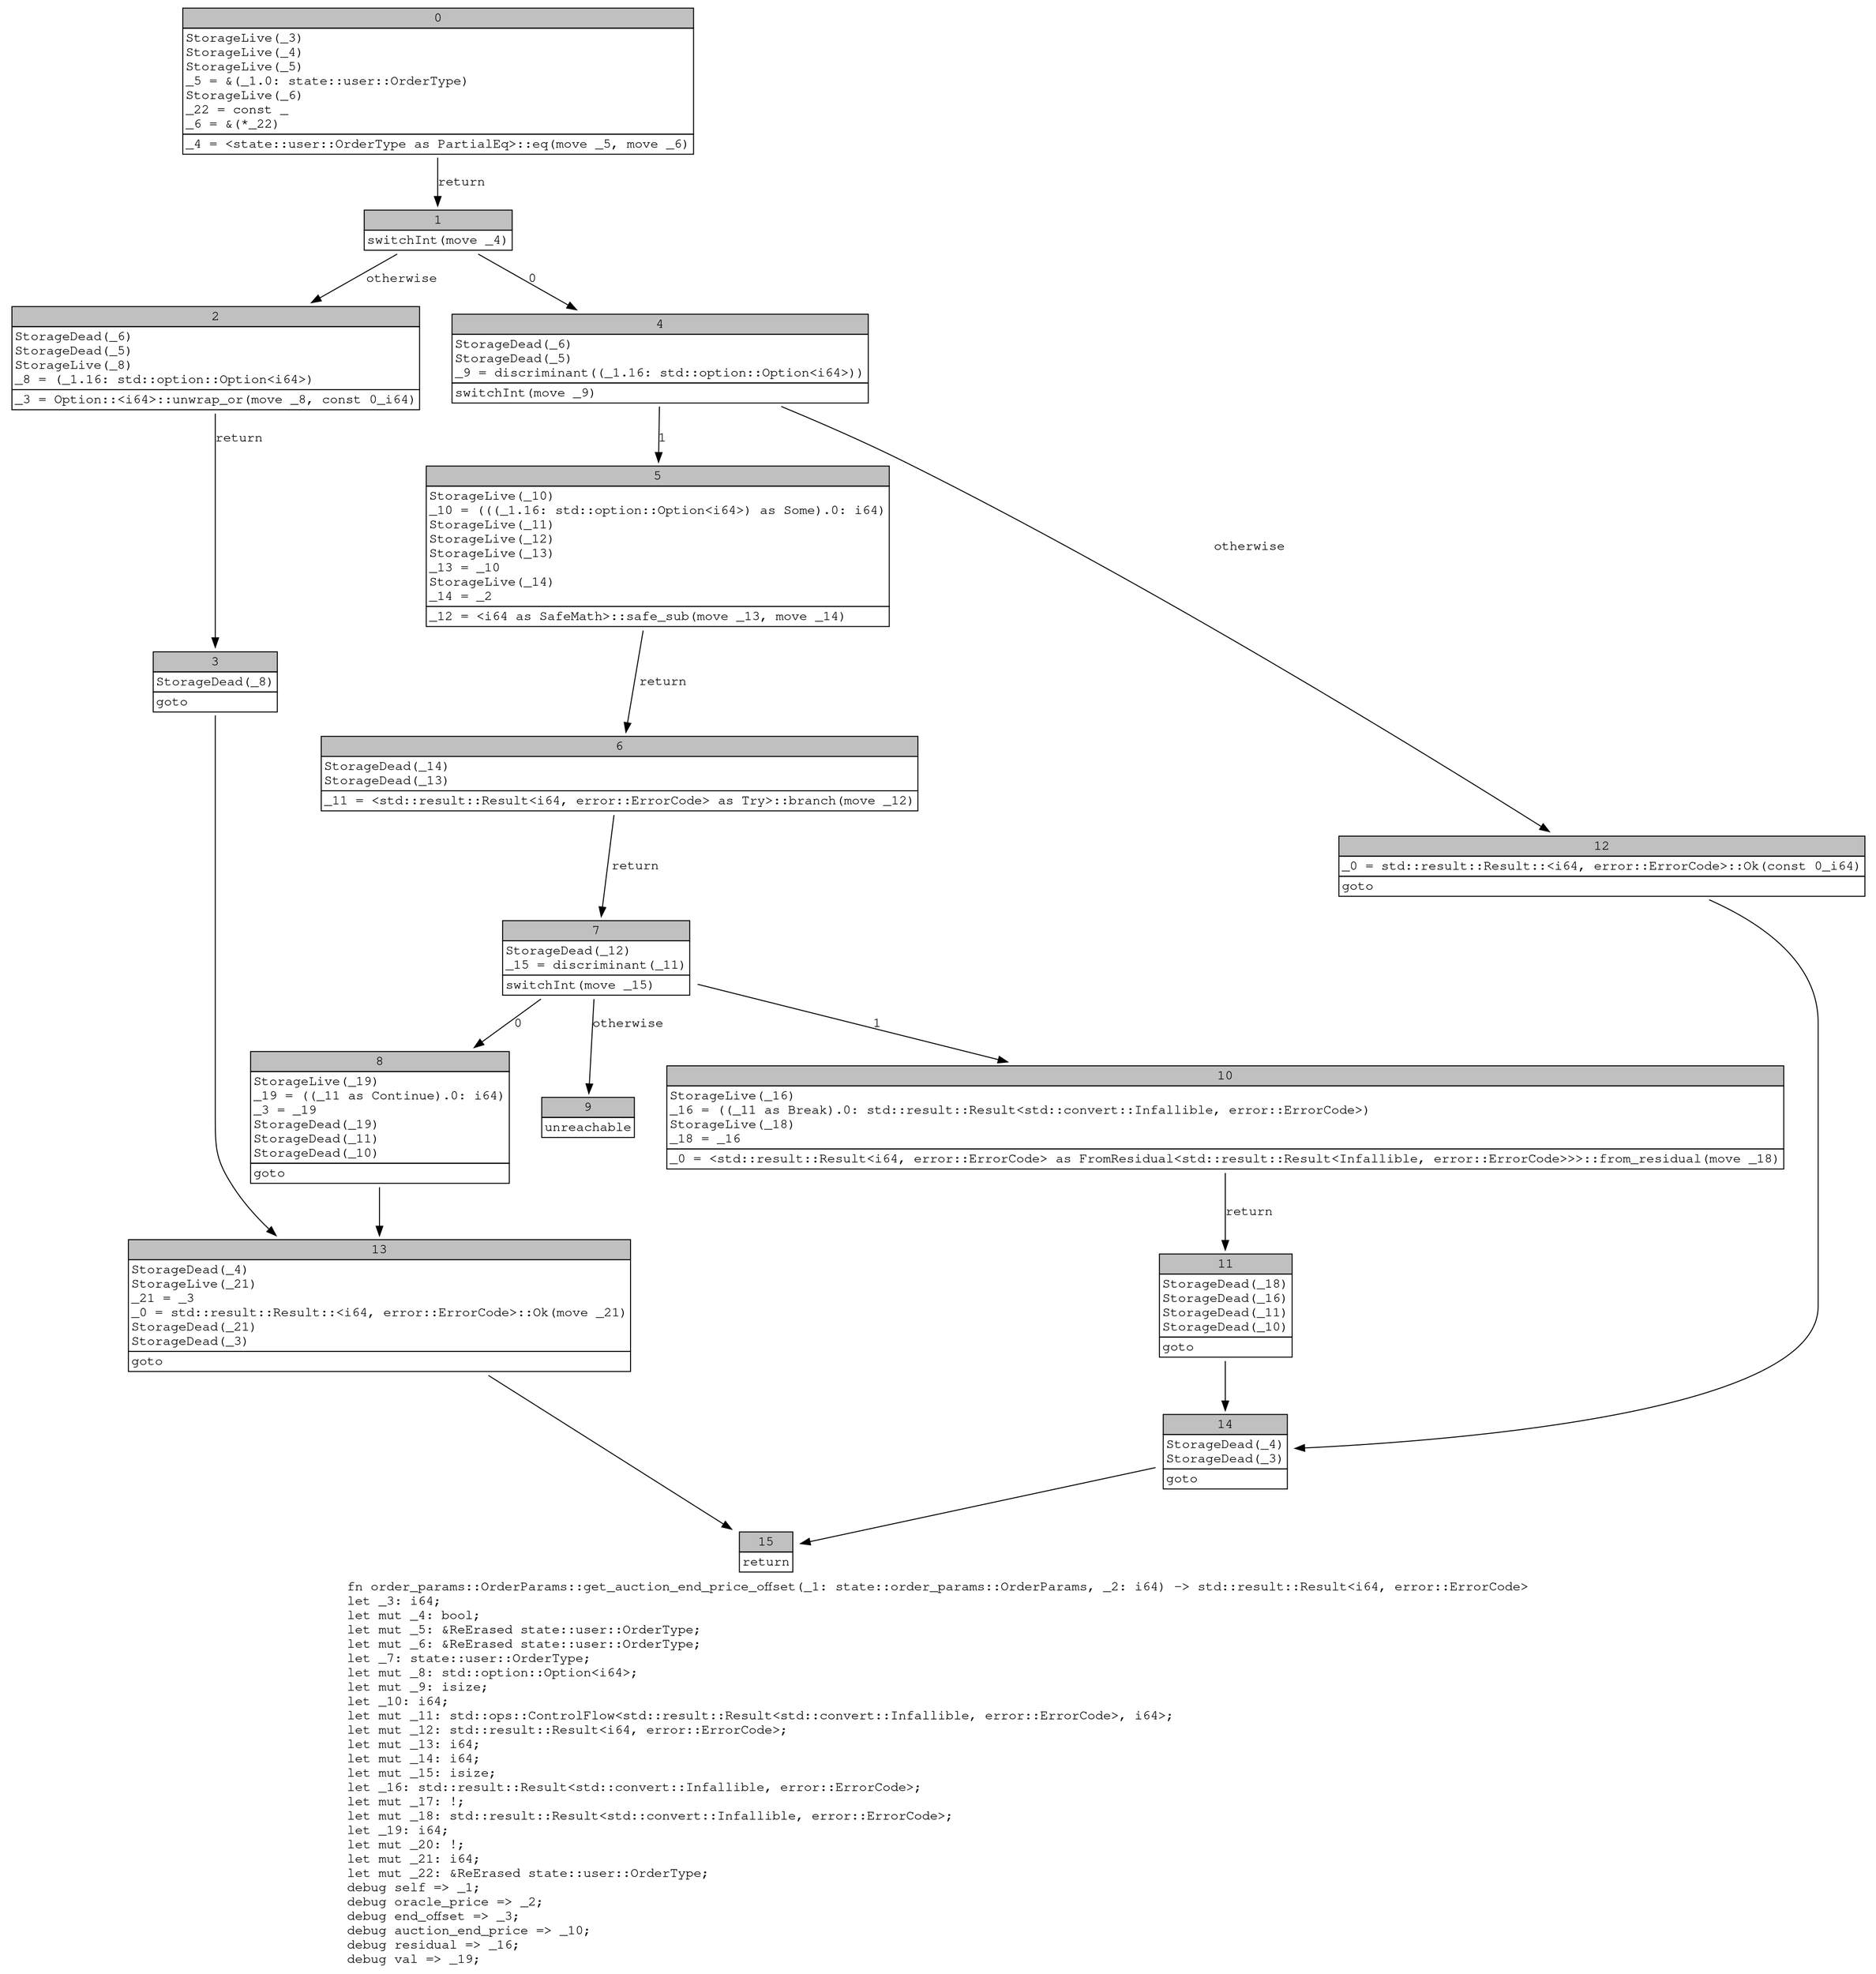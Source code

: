 digraph Mir_0_3638 {
    graph [fontname="Courier, monospace"];
    node [fontname="Courier, monospace"];
    edge [fontname="Courier, monospace"];
    label=<fn order_params::OrderParams::get_auction_end_price_offset(_1: state::order_params::OrderParams, _2: i64) -&gt; std::result::Result&lt;i64, error::ErrorCode&gt;<br align="left"/>let _3: i64;<br align="left"/>let mut _4: bool;<br align="left"/>let mut _5: &amp;ReErased state::user::OrderType;<br align="left"/>let mut _6: &amp;ReErased state::user::OrderType;<br align="left"/>let _7: state::user::OrderType;<br align="left"/>let mut _8: std::option::Option&lt;i64&gt;;<br align="left"/>let mut _9: isize;<br align="left"/>let _10: i64;<br align="left"/>let mut _11: std::ops::ControlFlow&lt;std::result::Result&lt;std::convert::Infallible, error::ErrorCode&gt;, i64&gt;;<br align="left"/>let mut _12: std::result::Result&lt;i64, error::ErrorCode&gt;;<br align="left"/>let mut _13: i64;<br align="left"/>let mut _14: i64;<br align="left"/>let mut _15: isize;<br align="left"/>let _16: std::result::Result&lt;std::convert::Infallible, error::ErrorCode&gt;;<br align="left"/>let mut _17: !;<br align="left"/>let mut _18: std::result::Result&lt;std::convert::Infallible, error::ErrorCode&gt;;<br align="left"/>let _19: i64;<br align="left"/>let mut _20: !;<br align="left"/>let mut _21: i64;<br align="left"/>let mut _22: &amp;ReErased state::user::OrderType;<br align="left"/>debug self =&gt; _1;<br align="left"/>debug oracle_price =&gt; _2;<br align="left"/>debug end_offset =&gt; _3;<br align="left"/>debug auction_end_price =&gt; _10;<br align="left"/>debug residual =&gt; _16;<br align="left"/>debug val =&gt; _19;<br align="left"/>>;
    bb0__0_3638 [shape="none", label=<<table border="0" cellborder="1" cellspacing="0"><tr><td bgcolor="gray" align="center" colspan="1">0</td></tr><tr><td align="left" balign="left">StorageLive(_3)<br/>StorageLive(_4)<br/>StorageLive(_5)<br/>_5 = &amp;(_1.0: state::user::OrderType)<br/>StorageLive(_6)<br/>_22 = const _<br/>_6 = &amp;(*_22)<br/></td></tr><tr><td align="left">_4 = &lt;state::user::OrderType as PartialEq&gt;::eq(move _5, move _6)</td></tr></table>>];
    bb1__0_3638 [shape="none", label=<<table border="0" cellborder="1" cellspacing="0"><tr><td bgcolor="gray" align="center" colspan="1">1</td></tr><tr><td align="left">switchInt(move _4)</td></tr></table>>];
    bb2__0_3638 [shape="none", label=<<table border="0" cellborder="1" cellspacing="0"><tr><td bgcolor="gray" align="center" colspan="1">2</td></tr><tr><td align="left" balign="left">StorageDead(_6)<br/>StorageDead(_5)<br/>StorageLive(_8)<br/>_8 = (_1.16: std::option::Option&lt;i64&gt;)<br/></td></tr><tr><td align="left">_3 = Option::&lt;i64&gt;::unwrap_or(move _8, const 0_i64)</td></tr></table>>];
    bb3__0_3638 [shape="none", label=<<table border="0" cellborder="1" cellspacing="0"><tr><td bgcolor="gray" align="center" colspan="1">3</td></tr><tr><td align="left" balign="left">StorageDead(_8)<br/></td></tr><tr><td align="left">goto</td></tr></table>>];
    bb4__0_3638 [shape="none", label=<<table border="0" cellborder="1" cellspacing="0"><tr><td bgcolor="gray" align="center" colspan="1">4</td></tr><tr><td align="left" balign="left">StorageDead(_6)<br/>StorageDead(_5)<br/>_9 = discriminant((_1.16: std::option::Option&lt;i64&gt;))<br/></td></tr><tr><td align="left">switchInt(move _9)</td></tr></table>>];
    bb5__0_3638 [shape="none", label=<<table border="0" cellborder="1" cellspacing="0"><tr><td bgcolor="gray" align="center" colspan="1">5</td></tr><tr><td align="left" balign="left">StorageLive(_10)<br/>_10 = (((_1.16: std::option::Option&lt;i64&gt;) as Some).0: i64)<br/>StorageLive(_11)<br/>StorageLive(_12)<br/>StorageLive(_13)<br/>_13 = _10<br/>StorageLive(_14)<br/>_14 = _2<br/></td></tr><tr><td align="left">_12 = &lt;i64 as SafeMath&gt;::safe_sub(move _13, move _14)</td></tr></table>>];
    bb6__0_3638 [shape="none", label=<<table border="0" cellborder="1" cellspacing="0"><tr><td bgcolor="gray" align="center" colspan="1">6</td></tr><tr><td align="left" balign="left">StorageDead(_14)<br/>StorageDead(_13)<br/></td></tr><tr><td align="left">_11 = &lt;std::result::Result&lt;i64, error::ErrorCode&gt; as Try&gt;::branch(move _12)</td></tr></table>>];
    bb7__0_3638 [shape="none", label=<<table border="0" cellborder="1" cellspacing="0"><tr><td bgcolor="gray" align="center" colspan="1">7</td></tr><tr><td align="left" balign="left">StorageDead(_12)<br/>_15 = discriminant(_11)<br/></td></tr><tr><td align="left">switchInt(move _15)</td></tr></table>>];
    bb8__0_3638 [shape="none", label=<<table border="0" cellborder="1" cellspacing="0"><tr><td bgcolor="gray" align="center" colspan="1">8</td></tr><tr><td align="left" balign="left">StorageLive(_19)<br/>_19 = ((_11 as Continue).0: i64)<br/>_3 = _19<br/>StorageDead(_19)<br/>StorageDead(_11)<br/>StorageDead(_10)<br/></td></tr><tr><td align="left">goto</td></tr></table>>];
    bb9__0_3638 [shape="none", label=<<table border="0" cellborder="1" cellspacing="0"><tr><td bgcolor="gray" align="center" colspan="1">9</td></tr><tr><td align="left">unreachable</td></tr></table>>];
    bb10__0_3638 [shape="none", label=<<table border="0" cellborder="1" cellspacing="0"><tr><td bgcolor="gray" align="center" colspan="1">10</td></tr><tr><td align="left" balign="left">StorageLive(_16)<br/>_16 = ((_11 as Break).0: std::result::Result&lt;std::convert::Infallible, error::ErrorCode&gt;)<br/>StorageLive(_18)<br/>_18 = _16<br/></td></tr><tr><td align="left">_0 = &lt;std::result::Result&lt;i64, error::ErrorCode&gt; as FromResidual&lt;std::result::Result&lt;Infallible, error::ErrorCode&gt;&gt;&gt;::from_residual(move _18)</td></tr></table>>];
    bb11__0_3638 [shape="none", label=<<table border="0" cellborder="1" cellspacing="0"><tr><td bgcolor="gray" align="center" colspan="1">11</td></tr><tr><td align="left" balign="left">StorageDead(_18)<br/>StorageDead(_16)<br/>StorageDead(_11)<br/>StorageDead(_10)<br/></td></tr><tr><td align="left">goto</td></tr></table>>];
    bb12__0_3638 [shape="none", label=<<table border="0" cellborder="1" cellspacing="0"><tr><td bgcolor="gray" align="center" colspan="1">12</td></tr><tr><td align="left" balign="left">_0 = std::result::Result::&lt;i64, error::ErrorCode&gt;::Ok(const 0_i64)<br/></td></tr><tr><td align="left">goto</td></tr></table>>];
    bb13__0_3638 [shape="none", label=<<table border="0" cellborder="1" cellspacing="0"><tr><td bgcolor="gray" align="center" colspan="1">13</td></tr><tr><td align="left" balign="left">StorageDead(_4)<br/>StorageLive(_21)<br/>_21 = _3<br/>_0 = std::result::Result::&lt;i64, error::ErrorCode&gt;::Ok(move _21)<br/>StorageDead(_21)<br/>StorageDead(_3)<br/></td></tr><tr><td align="left">goto</td></tr></table>>];
    bb14__0_3638 [shape="none", label=<<table border="0" cellborder="1" cellspacing="0"><tr><td bgcolor="gray" align="center" colspan="1">14</td></tr><tr><td align="left" balign="left">StorageDead(_4)<br/>StorageDead(_3)<br/></td></tr><tr><td align="left">goto</td></tr></table>>];
    bb15__0_3638 [shape="none", label=<<table border="0" cellborder="1" cellspacing="0"><tr><td bgcolor="gray" align="center" colspan="1">15</td></tr><tr><td align="left">return</td></tr></table>>];
    bb0__0_3638 -> bb1__0_3638 [label="return"];
    bb1__0_3638 -> bb4__0_3638 [label="0"];
    bb1__0_3638 -> bb2__0_3638 [label="otherwise"];
    bb2__0_3638 -> bb3__0_3638 [label="return"];
    bb3__0_3638 -> bb13__0_3638 [label=""];
    bb4__0_3638 -> bb5__0_3638 [label="1"];
    bb4__0_3638 -> bb12__0_3638 [label="otherwise"];
    bb5__0_3638 -> bb6__0_3638 [label="return"];
    bb6__0_3638 -> bb7__0_3638 [label="return"];
    bb7__0_3638 -> bb8__0_3638 [label="0"];
    bb7__0_3638 -> bb10__0_3638 [label="1"];
    bb7__0_3638 -> bb9__0_3638 [label="otherwise"];
    bb8__0_3638 -> bb13__0_3638 [label=""];
    bb10__0_3638 -> bb11__0_3638 [label="return"];
    bb11__0_3638 -> bb14__0_3638 [label=""];
    bb12__0_3638 -> bb14__0_3638 [label=""];
    bb13__0_3638 -> bb15__0_3638 [label=""];
    bb14__0_3638 -> bb15__0_3638 [label=""];
}
